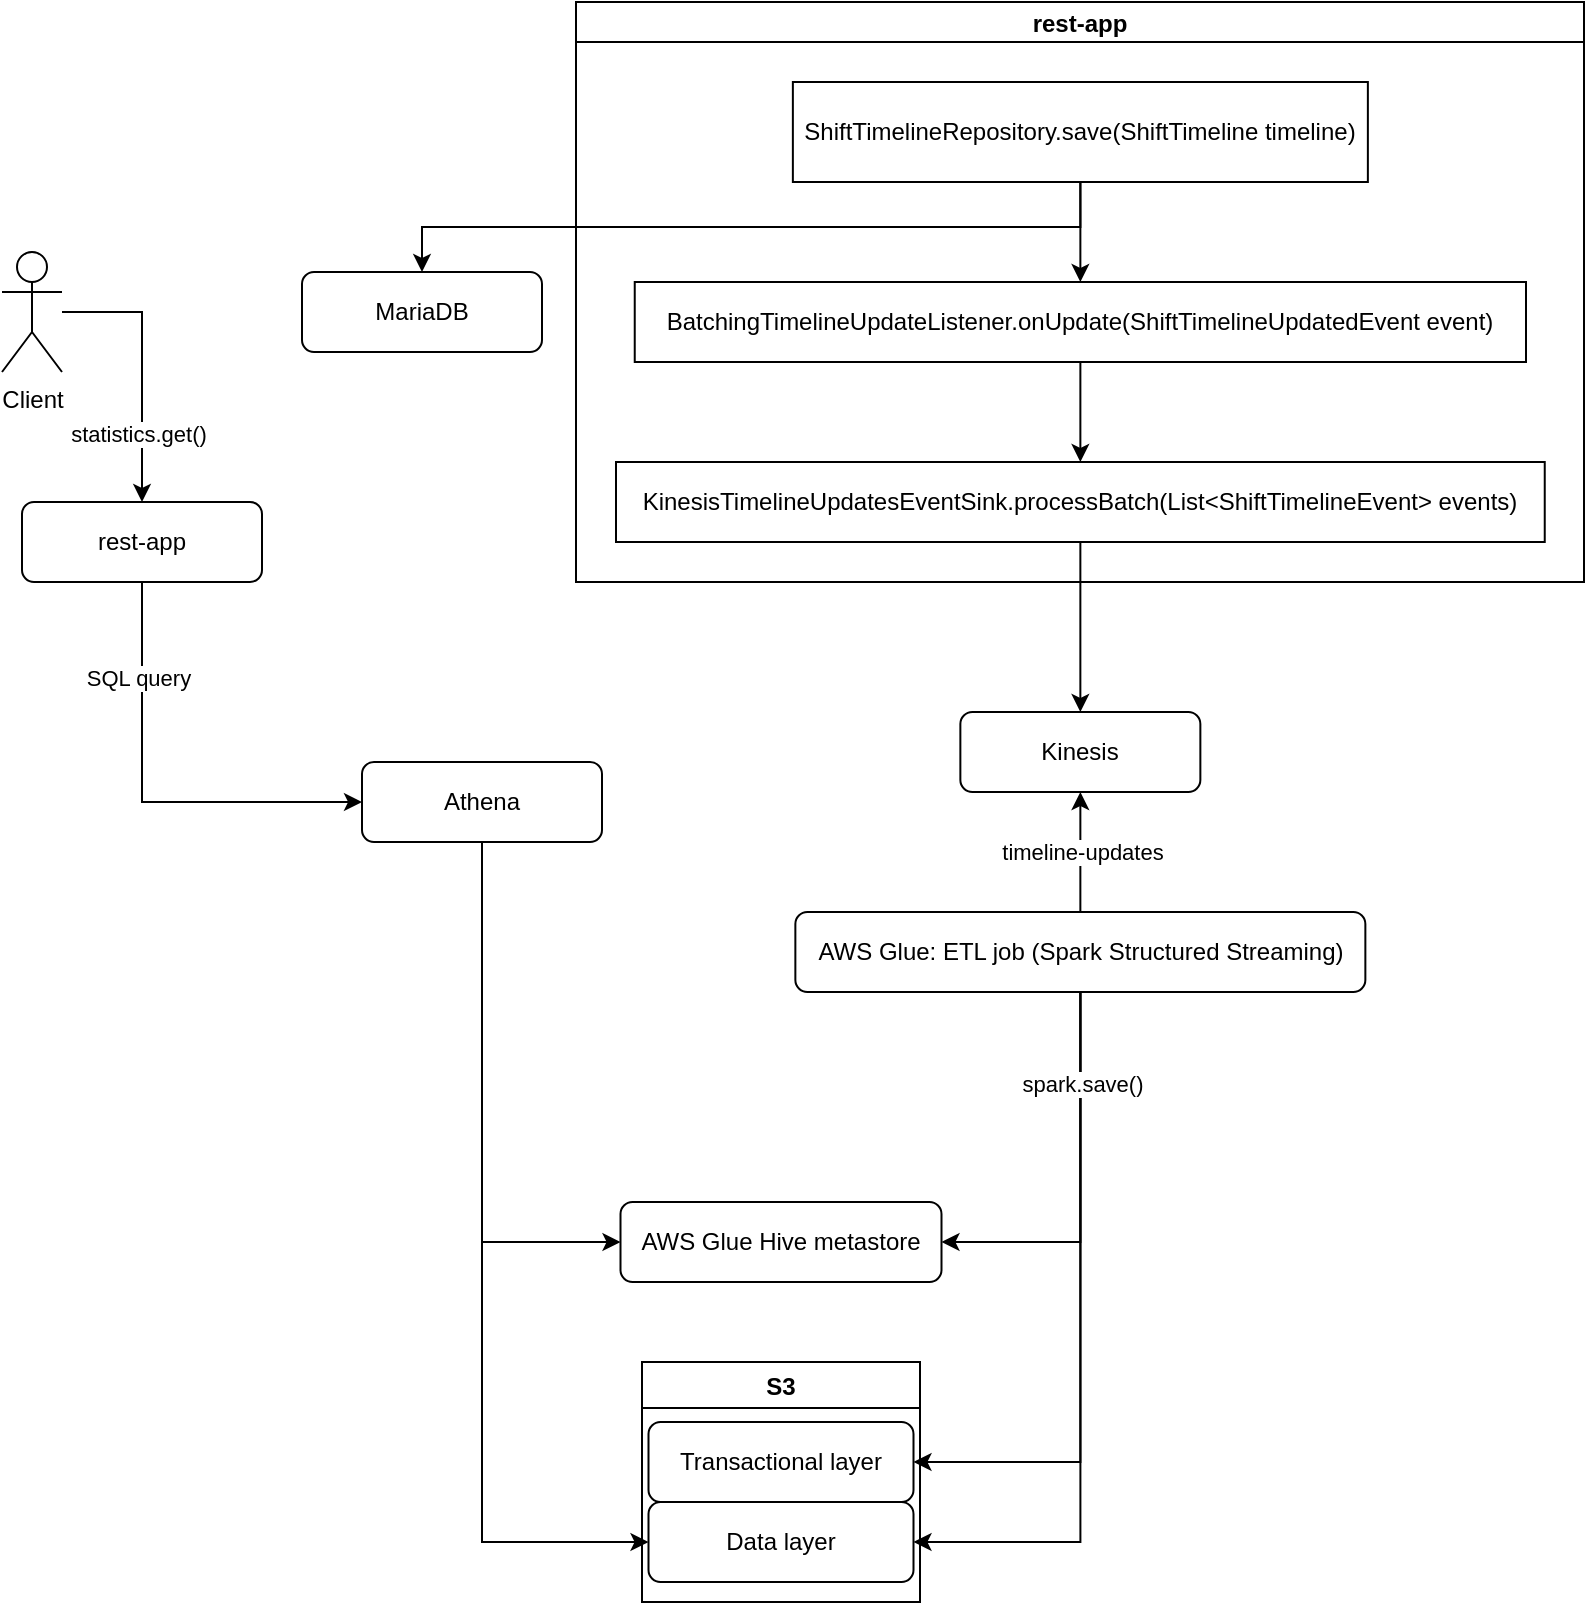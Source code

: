 <mxfile version="24.0.1" type="github">
  <diagram id="C5RBs43oDa-KdzZeNtuy" name="Page-1">
    <mxGraphModel dx="2071" dy="868" grid="1" gridSize="10" guides="1" tooltips="1" connect="1" arrows="1" fold="1" page="1" pageScale="1" pageWidth="827" pageHeight="1169" math="0" shadow="0">
      <root>
        <mxCell id="WIyWlLk6GJQsqaUBKTNV-0" />
        <mxCell id="WIyWlLk6GJQsqaUBKTNV-1" parent="WIyWlLk6GJQsqaUBKTNV-0" />
        <mxCell id="WIyWlLk6GJQsqaUBKTNV-3" value="Kinesis" style="rounded=1;whiteSpace=wrap;html=1;fontSize=12;glass=0;strokeWidth=1;shadow=0;" parent="WIyWlLk6GJQsqaUBKTNV-1" vertex="1">
          <mxGeometry x="-340.82" y="395" width="120" height="40" as="geometry" />
        </mxCell>
        <mxCell id="bsGM-ZDzdA8zo3ynAZGx-23" style="edgeStyle=orthogonalEdgeStyle;rounded=0;orthogonalLoop=1;jettySize=auto;html=1;entryX=0.5;entryY=1;entryDx=0;entryDy=0;" parent="WIyWlLk6GJQsqaUBKTNV-1" source="bsGM-ZDzdA8zo3ynAZGx-1" target="WIyWlLk6GJQsqaUBKTNV-3" edge="1">
          <mxGeometry relative="1" as="geometry" />
        </mxCell>
        <mxCell id="bsGM-ZDzdA8zo3ynAZGx-24" value="timeline-updates" style="edgeLabel;html=1;align=center;verticalAlign=middle;resizable=0;points=[];" parent="bsGM-ZDzdA8zo3ynAZGx-23" vertex="1" connectable="0">
          <mxGeometry y="-1" relative="1" as="geometry">
            <mxPoint as="offset" />
          </mxGeometry>
        </mxCell>
        <mxCell id="PyXazsvMfCy6NxMOCRjq-27" style="edgeStyle=orthogonalEdgeStyle;rounded=0;orthogonalLoop=1;jettySize=auto;html=1;entryX=1;entryY=0.5;entryDx=0;entryDy=0;" edge="1" parent="WIyWlLk6GJQsqaUBKTNV-1" source="bsGM-ZDzdA8zo3ynAZGx-1" target="bsGM-ZDzdA8zo3ynAZGx-10">
          <mxGeometry relative="1" as="geometry" />
        </mxCell>
        <mxCell id="PyXazsvMfCy6NxMOCRjq-30" style="edgeStyle=orthogonalEdgeStyle;rounded=0;orthogonalLoop=1;jettySize=auto;html=1;entryX=1;entryY=0.5;entryDx=0;entryDy=0;" edge="1" parent="WIyWlLk6GJQsqaUBKTNV-1" source="bsGM-ZDzdA8zo3ynAZGx-1" target="PyXazsvMfCy6NxMOCRjq-29">
          <mxGeometry relative="1" as="geometry" />
        </mxCell>
        <mxCell id="PyXazsvMfCy6NxMOCRjq-35" style="edgeStyle=orthogonalEdgeStyle;rounded=0;orthogonalLoop=1;jettySize=auto;html=1;entryX=1;entryY=0.5;entryDx=0;entryDy=0;" edge="1" parent="WIyWlLk6GJQsqaUBKTNV-1" source="bsGM-ZDzdA8zo3ynAZGx-1" target="PyXazsvMfCy6NxMOCRjq-22">
          <mxGeometry relative="1" as="geometry" />
        </mxCell>
        <mxCell id="PyXazsvMfCy6NxMOCRjq-36" value="spark.save()" style="edgeLabel;html=1;align=center;verticalAlign=middle;resizable=0;points=[];" vertex="1" connectable="0" parent="PyXazsvMfCy6NxMOCRjq-35">
          <mxGeometry x="-0.743" y="1" relative="1" as="geometry">
            <mxPoint as="offset" />
          </mxGeometry>
        </mxCell>
        <mxCell id="bsGM-ZDzdA8zo3ynAZGx-1" value="AWS Glue: ETL job (Spark Structured Streaming)" style="rounded=1;whiteSpace=wrap;html=1;fontSize=12;glass=0;strokeWidth=1;shadow=0;" parent="WIyWlLk6GJQsqaUBKTNV-1" vertex="1">
          <mxGeometry x="-423.32" y="495" width="285" height="40" as="geometry" />
        </mxCell>
        <mxCell id="PyXazsvMfCy6NxMOCRjq-41" style="edgeStyle=orthogonalEdgeStyle;rounded=0;orthogonalLoop=1;jettySize=auto;html=1;" edge="1" parent="WIyWlLk6GJQsqaUBKTNV-1" source="bsGM-ZDzdA8zo3ynAZGx-14" target="PyXazsvMfCy6NxMOCRjq-39">
          <mxGeometry relative="1" as="geometry">
            <Array as="points">
              <mxPoint x="-750" y="195" />
            </Array>
          </mxGeometry>
        </mxCell>
        <mxCell id="PyXazsvMfCy6NxMOCRjq-42" value="statistics.get()" style="edgeLabel;html=1;align=center;verticalAlign=middle;resizable=0;points=[];" vertex="1" connectable="0" parent="PyXazsvMfCy6NxMOCRjq-41">
          <mxGeometry x="0.496" y="-2" relative="1" as="geometry">
            <mxPoint as="offset" />
          </mxGeometry>
        </mxCell>
        <mxCell id="bsGM-ZDzdA8zo3ynAZGx-14" value="Client" style="shape=umlActor;verticalLabelPosition=bottom;verticalAlign=top;html=1;outlineConnect=0;" parent="WIyWlLk6GJQsqaUBKTNV-1" vertex="1">
          <mxGeometry x="-820" y="165" width="30" height="60" as="geometry" />
        </mxCell>
        <mxCell id="PyXazsvMfCy6NxMOCRjq-1" value="rest-app" style="swimlane;startSize=20;horizontal=1;childLayout=flowLayout;flowOrientation=north;resizable=1;interRankCellSpacing=50;containerType=tree;fontSize=12;swimlaneFillColor=none;" vertex="1" parent="WIyWlLk6GJQsqaUBKTNV-1">
          <mxGeometry x="-533" y="40" width="504" height="290" as="geometry">
            <mxRectangle x="-130" y="-270" width="80" height="30" as="alternateBounds" />
          </mxGeometry>
        </mxCell>
        <mxCell id="PyXazsvMfCy6NxMOCRjq-2" value="ShiftTimelineRepository.save(ShiftTimeline timeline)" style="whiteSpace=wrap;html=1;" vertex="1" parent="PyXazsvMfCy6NxMOCRjq-1">
          <mxGeometry x="108.435" y="40" width="287.5" height="50" as="geometry" />
        </mxCell>
        <mxCell id="PyXazsvMfCy6NxMOCRjq-3" value="BatchingTimelineUpdateListener.onUpdate(ShiftTimelineUpdatedEvent event&lt;span style=&quot;background-color: initial;&quot;&gt;)&lt;/span&gt;" style="whiteSpace=wrap;html=1;" vertex="1" parent="PyXazsvMfCy6NxMOCRjq-1">
          <mxGeometry x="29.37" y="140" width="445.63" height="40" as="geometry" />
        </mxCell>
        <mxCell id="PyXazsvMfCy6NxMOCRjq-4" value="" style="html=1;rounded=1;curved=0;sourcePerimeterSpacing=0;targetPerimeterSpacing=0;startSize=6;endSize=6;noEdgeStyle=1;orthogonal=1;" edge="1" parent="PyXazsvMfCy6NxMOCRjq-1" source="PyXazsvMfCy6NxMOCRjq-2" target="PyXazsvMfCy6NxMOCRjq-3">
          <mxGeometry relative="1" as="geometry">
            <Array as="points">
              <mxPoint x="252.185" y="102" />
              <mxPoint x="252.185" y="128" />
            </Array>
          </mxGeometry>
        </mxCell>
        <mxCell id="PyXazsvMfCy6NxMOCRjq-5" value="KinesisTimelineUpdatesEventSink.processBatch(List&amp;lt;ShiftTimelineEvent&amp;gt; events&lt;span style=&quot;background-color: initial;&quot;&gt;)&lt;/span&gt;" style="whiteSpace=wrap;html=1;" vertex="1" parent="PyXazsvMfCy6NxMOCRjq-1">
          <mxGeometry x="20" y="230" width="464.37" height="40" as="geometry" />
        </mxCell>
        <mxCell id="PyXazsvMfCy6NxMOCRjq-20" style="edgeStyle=orthogonalEdgeStyle;rounded=0;orthogonalLoop=1;jettySize=auto;html=1;entryX=0.5;entryY=0;entryDx=0;entryDy=0;noEdgeStyle=1;orthogonal=1;" edge="1" parent="PyXazsvMfCy6NxMOCRjq-1" source="PyXazsvMfCy6NxMOCRjq-3" target="PyXazsvMfCy6NxMOCRjq-5">
          <mxGeometry relative="1" as="geometry">
            <Array as="points">
              <mxPoint x="252.185" y="192" />
              <mxPoint x="252.185" y="218" />
            </Array>
          </mxGeometry>
        </mxCell>
        <mxCell id="PyXazsvMfCy6NxMOCRjq-10" value="MariaDB" style="rounded=1;whiteSpace=wrap;html=1;fontSize=12;glass=0;strokeWidth=1;shadow=0;" vertex="1" parent="WIyWlLk6GJQsqaUBKTNV-1">
          <mxGeometry x="-670" y="175" width="120" height="40" as="geometry" />
        </mxCell>
        <mxCell id="PyXazsvMfCy6NxMOCRjq-16" style="edgeStyle=orthogonalEdgeStyle;rounded=0;orthogonalLoop=1;jettySize=auto;html=1;entryX=0.5;entryY=0;entryDx=0;entryDy=0;exitX=0.5;exitY=1;exitDx=0;exitDy=0;" edge="1" parent="WIyWlLk6GJQsqaUBKTNV-1" source="PyXazsvMfCy6NxMOCRjq-2" target="PyXazsvMfCy6NxMOCRjq-10">
          <mxGeometry relative="1" as="geometry" />
        </mxCell>
        <mxCell id="PyXazsvMfCy6NxMOCRjq-21" style="edgeStyle=orthogonalEdgeStyle;rounded=0;orthogonalLoop=1;jettySize=auto;html=1;entryX=0.5;entryY=0;entryDx=0;entryDy=0;" edge="1" parent="WIyWlLk6GJQsqaUBKTNV-1" source="PyXazsvMfCy6NxMOCRjq-5" target="WIyWlLk6GJQsqaUBKTNV-3">
          <mxGeometry relative="1" as="geometry" />
        </mxCell>
        <mxCell id="PyXazsvMfCy6NxMOCRjq-23" value="S3" style="swimlane;" vertex="1" parent="WIyWlLk6GJQsqaUBKTNV-1">
          <mxGeometry x="-500" y="720" width="139" height="120" as="geometry" />
        </mxCell>
        <mxCell id="bsGM-ZDzdA8zo3ynAZGx-10" value="Transactional layer" style="rounded=1;whiteSpace=wrap;html=1;fontSize=12;glass=0;strokeWidth=1;shadow=0;" parent="PyXazsvMfCy6NxMOCRjq-23" vertex="1">
          <mxGeometry x="3.25" y="30" width="132.5" height="40" as="geometry" />
        </mxCell>
        <mxCell id="PyXazsvMfCy6NxMOCRjq-22" value="Data layer" style="rounded=1;whiteSpace=wrap;html=1;fontSize=12;glass=0;strokeWidth=1;shadow=0;" vertex="1" parent="PyXazsvMfCy6NxMOCRjq-23">
          <mxGeometry x="3.25" y="70" width="132.5" height="40" as="geometry" />
        </mxCell>
        <mxCell id="PyXazsvMfCy6NxMOCRjq-33" style="edgeStyle=orthogonalEdgeStyle;rounded=0;orthogonalLoop=1;jettySize=auto;html=1;entryX=0;entryY=0.5;entryDx=0;entryDy=0;exitX=0.5;exitY=1;exitDx=0;exitDy=0;" edge="1" parent="WIyWlLk6GJQsqaUBKTNV-1" source="PyXazsvMfCy6NxMOCRjq-26" target="PyXazsvMfCy6NxMOCRjq-22">
          <mxGeometry relative="1" as="geometry" />
        </mxCell>
        <mxCell id="PyXazsvMfCy6NxMOCRjq-34" style="edgeStyle=orthogonalEdgeStyle;rounded=0;orthogonalLoop=1;jettySize=auto;html=1;entryX=0;entryY=0.5;entryDx=0;entryDy=0;exitX=0.5;exitY=1;exitDx=0;exitDy=0;" edge="1" parent="WIyWlLk6GJQsqaUBKTNV-1" source="PyXazsvMfCy6NxMOCRjq-26" target="PyXazsvMfCy6NxMOCRjq-29">
          <mxGeometry relative="1" as="geometry">
            <Array as="points">
              <mxPoint x="-580" y="660" />
            </Array>
          </mxGeometry>
        </mxCell>
        <mxCell id="PyXazsvMfCy6NxMOCRjq-26" value="Athena" style="rounded=1;whiteSpace=wrap;html=1;fontSize=12;glass=0;strokeWidth=1;shadow=0;" vertex="1" parent="WIyWlLk6GJQsqaUBKTNV-1">
          <mxGeometry x="-640" y="420" width="120" height="40" as="geometry" />
        </mxCell>
        <mxCell id="PyXazsvMfCy6NxMOCRjq-29" value="AWS Glue Hive metastore" style="rounded=1;whiteSpace=wrap;html=1;fontSize=12;glass=0;strokeWidth=1;shadow=0;" vertex="1" parent="WIyWlLk6GJQsqaUBKTNV-1">
          <mxGeometry x="-510.75" y="640" width="160.5" height="40" as="geometry" />
        </mxCell>
        <mxCell id="PyXazsvMfCy6NxMOCRjq-43" style="edgeStyle=orthogonalEdgeStyle;rounded=0;orthogonalLoop=1;jettySize=auto;html=1;entryX=0;entryY=0.5;entryDx=0;entryDy=0;" edge="1" parent="WIyWlLk6GJQsqaUBKTNV-1" source="PyXazsvMfCy6NxMOCRjq-39" target="PyXazsvMfCy6NxMOCRjq-26">
          <mxGeometry relative="1" as="geometry">
            <Array as="points">
              <mxPoint x="-750" y="440" />
            </Array>
          </mxGeometry>
        </mxCell>
        <mxCell id="PyXazsvMfCy6NxMOCRjq-44" value="SQL query" style="edgeLabel;html=1;align=center;verticalAlign=middle;resizable=0;points=[];" vertex="1" connectable="0" parent="PyXazsvMfCy6NxMOCRjq-43">
          <mxGeometry x="-0.564" y="-2" relative="1" as="geometry">
            <mxPoint as="offset" />
          </mxGeometry>
        </mxCell>
        <mxCell id="PyXazsvMfCy6NxMOCRjq-39" value="rest-app" style="rounded=1;whiteSpace=wrap;html=1;fontSize=12;glass=0;strokeWidth=1;shadow=0;" vertex="1" parent="WIyWlLk6GJQsqaUBKTNV-1">
          <mxGeometry x="-810" y="290" width="120" height="40" as="geometry" />
        </mxCell>
      </root>
    </mxGraphModel>
  </diagram>
</mxfile>
